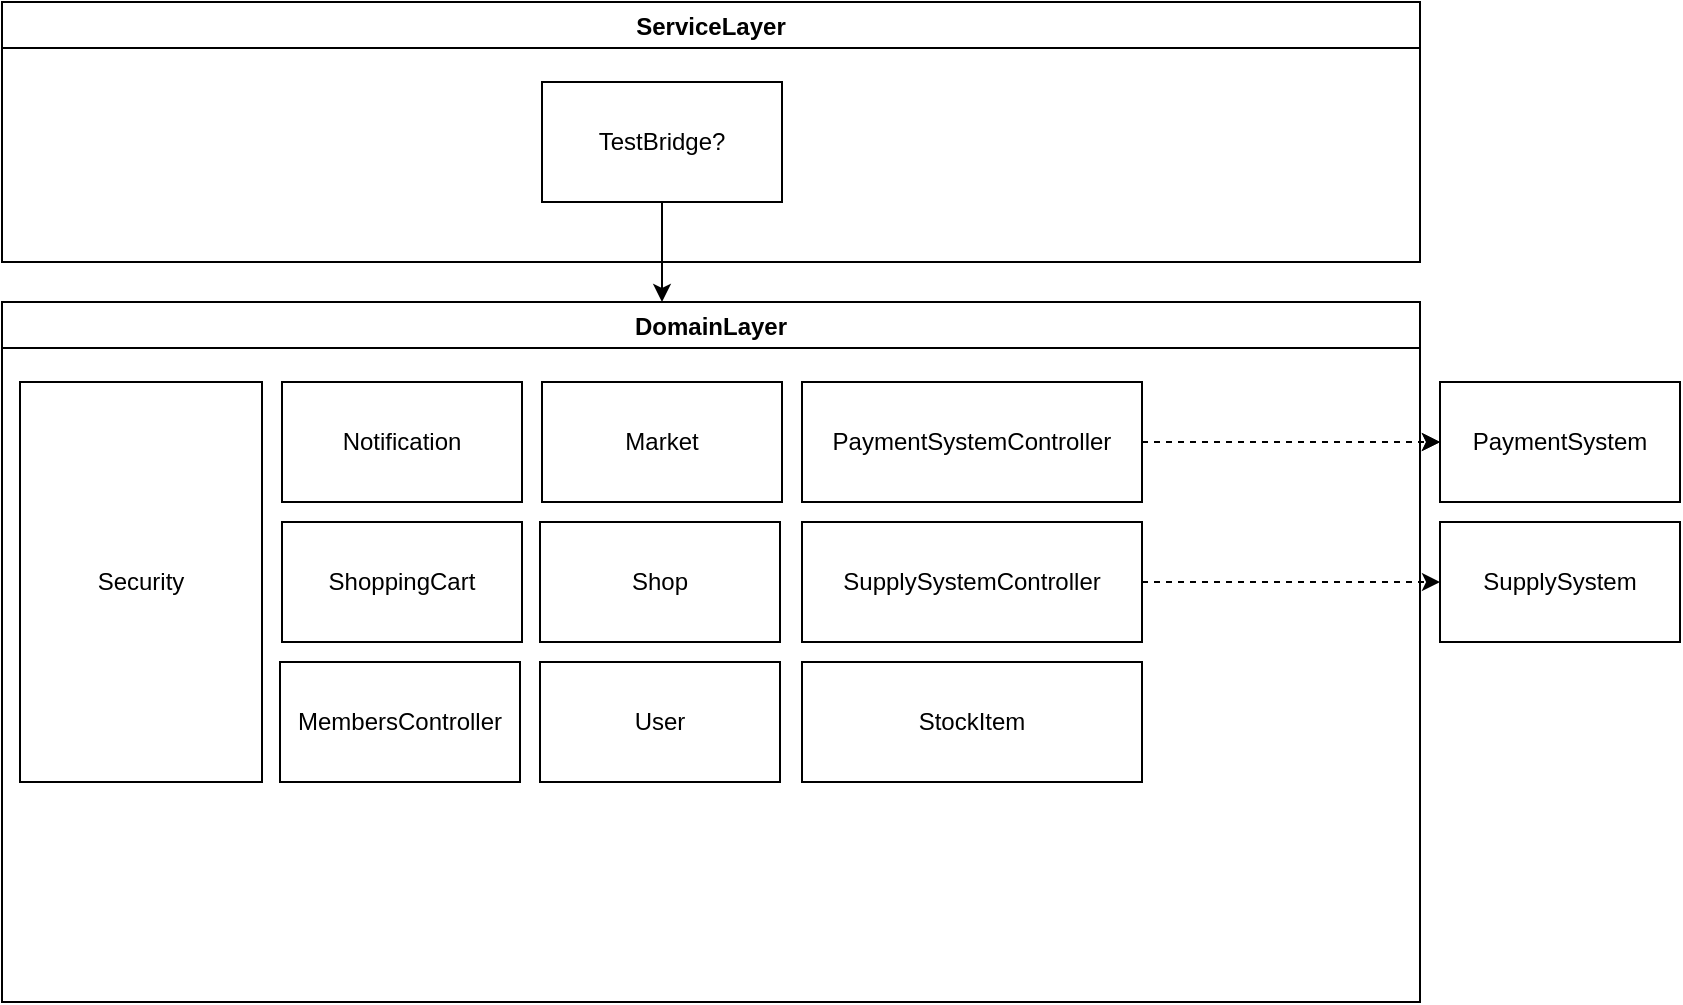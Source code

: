 <mxfile version="17.4.2" type="device"><diagram id="XcT7lN81mdoubmjaXzaU" name="Page-1"><mxGraphModel dx="1053" dy="-536" grid="1" gridSize="10" guides="1" tooltips="1" connect="1" arrows="1" fold="1" page="1" pageScale="1" pageWidth="850" pageHeight="1100" math="0" shadow="0"><root><mxCell id="0"/><mxCell id="1" parent="0"/><mxCell id="7iDHC6POJdI7380oDwvH-117" value="PaymentSystem" style="rounded=0;whiteSpace=wrap;html=1;" parent="1" vertex="1"><mxGeometry x="730" y="1300" width="120" height="60" as="geometry"/></mxCell><mxCell id="7iDHC6POJdI7380oDwvH-118" value="SupplySystem&lt;br&gt;" style="rounded=0;whiteSpace=wrap;html=1;" parent="1" vertex="1"><mxGeometry x="730" y="1370" width="120" height="60" as="geometry"/></mxCell><mxCell id="cg7PIX_uCl8g-45-mWHV-1" value="DomainLayer" style="swimlane;" parent="1" vertex="1"><mxGeometry x="11" y="1260" width="709" height="350" as="geometry"/></mxCell><mxCell id="7iDHC6POJdI7380oDwvH-85" value="Market" style="rounded=0;whiteSpace=wrap;html=1;" parent="cg7PIX_uCl8g-45-mWHV-1" vertex="1"><mxGeometry x="270" y="40" width="120" height="60" as="geometry"/></mxCell><mxCell id="7iDHC6POJdI7380oDwvH-137" value="&lt;span style=&quot;text-align: left&quot;&gt;Notification&lt;/span&gt;" style="rounded=0;whiteSpace=wrap;html=1;" parent="cg7PIX_uCl8g-45-mWHV-1" vertex="1"><mxGeometry x="140" y="40" width="120" height="60" as="geometry"/></mxCell><mxCell id="7iDHC6POJdI7380oDwvH-160" value="ShoppingCart" style="rounded=0;whiteSpace=wrap;html=1;" parent="cg7PIX_uCl8g-45-mWHV-1" vertex="1"><mxGeometry x="140" y="110" width="120" height="60" as="geometry"/></mxCell><mxCell id="cg7PIX_uCl8g-45-mWHV-2" value="PaymentSystemController" style="rounded=0;whiteSpace=wrap;html=1;" parent="cg7PIX_uCl8g-45-mWHV-1" vertex="1"><mxGeometry x="400" y="40" width="170" height="60" as="geometry"/></mxCell><mxCell id="cg7PIX_uCl8g-45-mWHV-3" value="SupplySystemController" style="rounded=0;whiteSpace=wrap;html=1;" parent="cg7PIX_uCl8g-45-mWHV-1" vertex="1"><mxGeometry x="400" y="110" width="170" height="60" as="geometry"/></mxCell><mxCell id="7iDHC6POJdI7380oDwvH-101" value="StockItem" style="rounded=0;whiteSpace=wrap;html=1;" parent="cg7PIX_uCl8g-45-mWHV-1" vertex="1"><mxGeometry x="400" y="180" width="170" height="60" as="geometry"/></mxCell><mxCell id="7iDHC6POJdI7380oDwvH-96" value="Shop" style="rounded=0;whiteSpace=wrap;html=1;" parent="cg7PIX_uCl8g-45-mWHV-1" vertex="1"><mxGeometry x="269" y="110" width="120" height="60" as="geometry"/></mxCell><mxCell id="7iDHC6POJdI7380oDwvH-87" value="User" style="rounded=0;whiteSpace=wrap;html=1;" parent="cg7PIX_uCl8g-45-mWHV-1" vertex="1"><mxGeometry x="269" y="180" width="120" height="60" as="geometry"/></mxCell><mxCell id="7iDHC6POJdI7380oDwvH-197" value="MembersController" style="rounded=0;whiteSpace=wrap;html=1;" parent="cg7PIX_uCl8g-45-mWHV-1" vertex="1"><mxGeometry x="139" y="180" width="120" height="60" as="geometry"/></mxCell><mxCell id="noMl-Y1KrzKr6c-HcU-S-1" value="Security" style="rounded=0;whiteSpace=wrap;html=1;" vertex="1" parent="cg7PIX_uCl8g-45-mWHV-1"><mxGeometry x="9" y="40" width="121" height="200" as="geometry"/></mxCell><mxCell id="cg7PIX_uCl8g-45-mWHV-5" style="edgeStyle=orthogonalEdgeStyle;rounded=0;orthogonalLoop=1;jettySize=auto;html=1;entryX=0;entryY=0.5;entryDx=0;entryDy=0;dashed=1;" parent="1" source="cg7PIX_uCl8g-45-mWHV-2" target="7iDHC6POJdI7380oDwvH-117" edge="1"><mxGeometry relative="1" as="geometry"/></mxCell><mxCell id="cg7PIX_uCl8g-45-mWHV-6" style="edgeStyle=orthogonalEdgeStyle;rounded=0;orthogonalLoop=1;jettySize=auto;html=1;dashed=1;" parent="1" source="cg7PIX_uCl8g-45-mWHV-3" target="7iDHC6POJdI7380oDwvH-118" edge="1"><mxGeometry relative="1" as="geometry"/></mxCell><mxCell id="4rClhF2mWITVHU427Ybw-1" value="ServiceLayer" style="swimlane;" parent="1" vertex="1"><mxGeometry x="11" y="1110" width="709" height="130" as="geometry"/></mxCell><mxCell id="noMl-Y1KrzKr6c-HcU-S-4" value="TestBridge?" style="rounded=0;whiteSpace=wrap;html=1;" vertex="1" parent="4rClhF2mWITVHU427Ybw-1"><mxGeometry x="270" y="40" width="120" height="60" as="geometry"/></mxCell><mxCell id="noMl-Y1KrzKr6c-HcU-S-5" style="edgeStyle=orthogonalEdgeStyle;rounded=0;orthogonalLoop=1;jettySize=auto;html=1;" edge="1" parent="1" source="noMl-Y1KrzKr6c-HcU-S-4"><mxGeometry relative="1" as="geometry"><mxPoint x="341" y="1260" as="targetPoint"/></mxGeometry></mxCell><mxCell id="noMl-Y1KrzKr6c-HcU-S-6" value="PaymentSystemController" style="rounded=0;whiteSpace=wrap;html=1;" vertex="1" parent="1"><mxGeometry x="411" y="1300" width="170" height="60" as="geometry"/></mxCell><mxCell id="noMl-Y1KrzKr6c-HcU-S-7" style="edgeStyle=orthogonalEdgeStyle;rounded=0;orthogonalLoop=1;jettySize=auto;html=1;entryX=0;entryY=0.5;entryDx=0;entryDy=0;dashed=1;" edge="1" source="noMl-Y1KrzKr6c-HcU-S-6" parent="1"><mxGeometry relative="1" as="geometry"><mxPoint x="730" y="1330" as="targetPoint"/></mxGeometry></mxCell></root></mxGraphModel></diagram></mxfile>